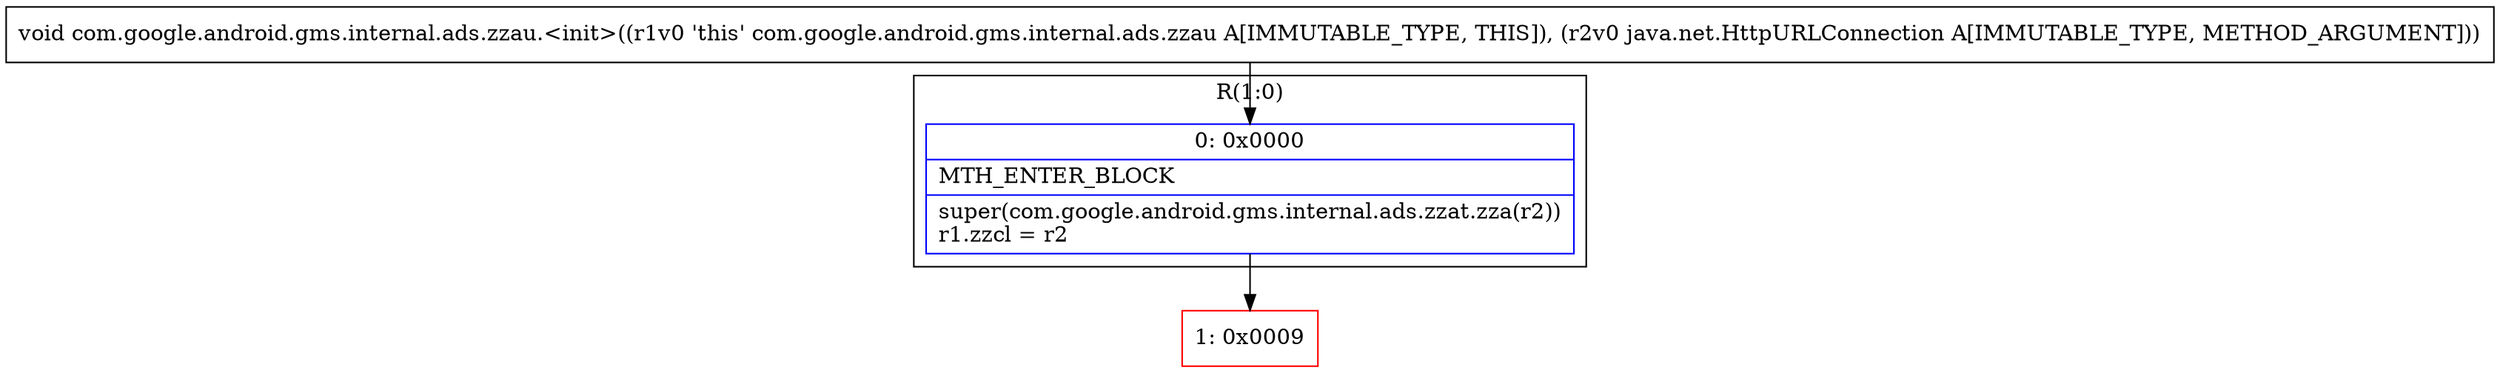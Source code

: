 digraph "CFG forcom.google.android.gms.internal.ads.zzau.\<init\>(Ljava\/net\/HttpURLConnection;)V" {
subgraph cluster_Region_1663143880 {
label = "R(1:0)";
node [shape=record,color=blue];
Node_0 [shape=record,label="{0\:\ 0x0000|MTH_ENTER_BLOCK\l|super(com.google.android.gms.internal.ads.zzat.zza(r2))\lr1.zzcl = r2\l}"];
}
Node_1 [shape=record,color=red,label="{1\:\ 0x0009}"];
MethodNode[shape=record,label="{void com.google.android.gms.internal.ads.zzau.\<init\>((r1v0 'this' com.google.android.gms.internal.ads.zzau A[IMMUTABLE_TYPE, THIS]), (r2v0 java.net.HttpURLConnection A[IMMUTABLE_TYPE, METHOD_ARGUMENT])) }"];
MethodNode -> Node_0;
Node_0 -> Node_1;
}

